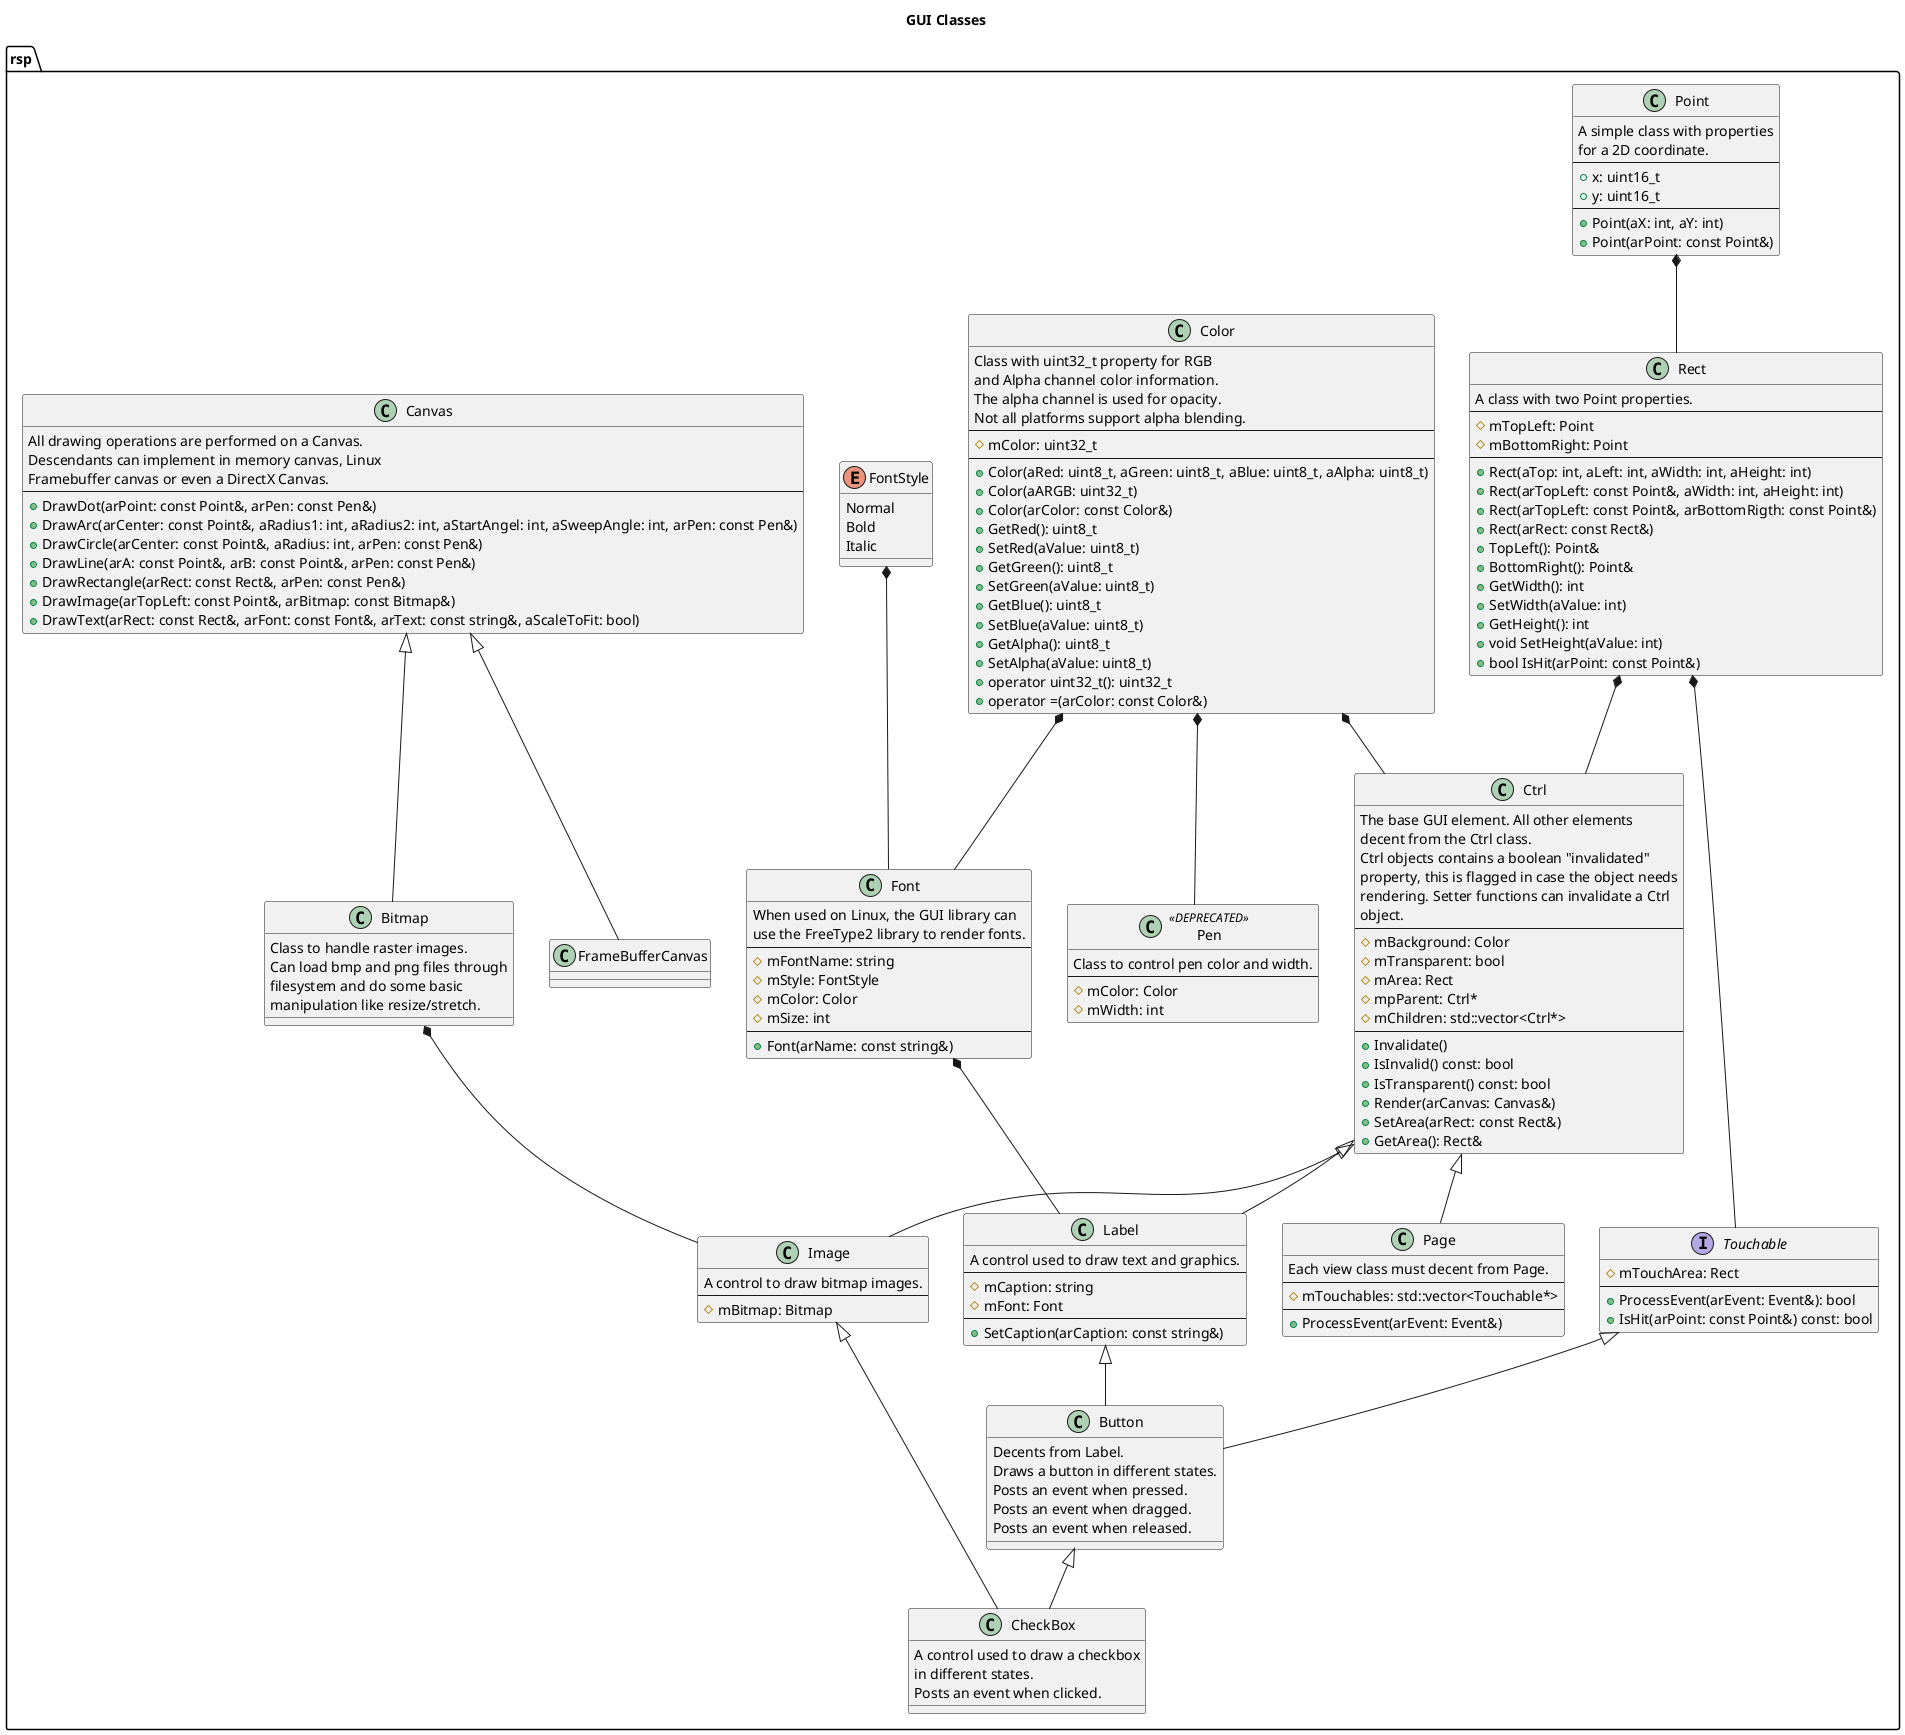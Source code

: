 @startuml

title GUI Classes

namespace rsp {

class Point {
    A simple class with properties\nfor a 2D coordinate.
--
    +x: uint16_t
    +y: uint16_t
--
    +Point(aX: int, aY: int)
    +Point(arPoint: const Point&)
}

class Rect {
    A class with two Point properties.
--
    #mTopLeft: Point
    #mBottomRight: Point
--
    +Rect(aTop: int, aLeft: int, aWidth: int, aHeight: int)
    +Rect(arTopLeft: const Point&, aWidth: int, aHeight: int)
    +Rect(arTopLeft: const Point&, arBottomRigth: const Point&)
    +Rect(arRect: const Rect&)
    +TopLeft(): Point&
    +BottomRight(): Point&
    +GetWidth(): int
    +SetWidth(aValue: int)
    +GetHeight(): int
    +void SetHeight(aValue: int)
    +bool IsHit(arPoint: const Point&)
}
Point *-- Rect

class Color {
    Class with uint32_t property for RGB
    and Alpha channel color information.
    The alpha channel is used for opacity.
    Not all platforms support alpha blending.
--
    #mColor: uint32_t
--
    +Color(aRed: uint8_t, aGreen: uint8_t, aBlue: uint8_t, aAlpha: uint8_t)
    +Color(aARGB: uint32_t)
    +Color(arColor: const Color&)
    +GetRed(): uint8_t
    +SetRed(aValue: uint8_t)
    +GetGreen(): uint8_t
    +SetGreen(aValue: uint8_t)
    +GetBlue(): uint8_t
    +SetBlue(aValue: uint8_t)
    +GetAlpha(): uint8_t
    +SetAlpha(aValue: uint8_t)
    +operator uint32_t(): uint32_t
    +operator =(arColor: const Color&)
}

enum FontStyle {
    Normal
    Bold
    Italic
}

class Font {
    When used on Linux, the GUI library can
    use the FreeType2 library to render fonts.
--
    #mFontName: string
    #mStyle: FontStyle
    #mColor: Color
    #mSize: int
--
    +Font(arName: const string&)
}
FontStyle *-- Font
Color *-- Font

class Pen <<DEPRECATED>> {
    Class to control pen color and width.
--
    #mColor: Color
    #mWidth: int
}
Color *-- Pen

class Bitmap {
    Class to handle raster images.
    Can load bmp and png files through
    filesystem and do some basic
    manipulation like resize/stretch.
}

class Canvas {
    All drawing operations are performed on a Canvas.
    Descendants can implement in memory canvas, Linux
    Framebuffer canvas or even a DirectX Canvas.
--
    +DrawDot(arPoint: const Point&, arPen: const Pen&)
    +DrawArc(arCenter: const Point&, aRadius1: int, aRadius2: int, aStartAngel: int, aSweepAngle: int, arPen: const Pen&)
    +DrawCircle(arCenter: const Point&, aRadius: int, arPen: const Pen&)
    +DrawLine(arA: const Point&, arB: const Point&, arPen: const Pen&)
    +DrawRectangle(arRect: const Rect&, arPen: const Pen&)
    +DrawImage(arTopLeft: const Point&, arBitmap: const Bitmap&)
    +DrawText(arRect: const Rect&, arFont: const Font&, arText: const string&, aScaleToFit: bool)
}
Canvas <|-- Bitmap

class FrameBufferCanvas {
}
Canvas <|-- FrameBufferCanvas

interface Touchable {
    #mTouchArea: Rect
--
    +ProcessEvent(arEvent: Event&): bool
    +IsHit(arPoint: const Point&) const: bool
}
Rect *-- Touchable

class Ctrl {
    The base GUI element. All other elements
    decent from the Ctrl class.
    Ctrl objects contains a boolean "invalidated"
    property, this is flagged in case the object needs
    rendering. Setter functions can invalidate a Ctrl
    object.
--
    #mBackground: Color
    #mTransparent: bool
    #mArea: Rect
    #mpParent: Ctrl*
    #mChildren: std::vector<Ctrl*>
--
    +Invalidate()
    +IsInvalid() const: bool
    +IsTransparent() const: bool
    +Render(arCanvas: Canvas&)
    +SetArea(arRect: const Rect&)
    +GetArea(): Rect&
}
Color *-- Ctrl
Rect *-- Ctrl

class Page {
    Each view class must decent from Page.
--
    #mTouchables: std::vector<Touchable*>
--
    +ProcessEvent(arEvent: Event&)
}
Ctrl <|-- Page 

class Image {
    A control to draw bitmap images.
--
    #mBitmap: Bitmap
}
Ctrl <|-- Image
Bitmap *-- Image

class Label {
    A control used to draw text and graphics.
--
    #mCaption: string
    #mFont: Font
--
    +SetCaption(arCaption: const string&)
}
Ctrl <|-- Label
Font *-- Label

class Button {
    Decents from Label.
    Draws a button in different states.
    Posts an event when pressed.
    Posts an event when dragged.
    Posts an event when released.
}
Label <|-- Button
Touchable <|-- Button

class CheckBox {
    A control used to draw a checkbox
    in different states.
    Posts an event when clicked.
}
Button <|-- CheckBox
Image <|-- CheckBox

}

@enduml

